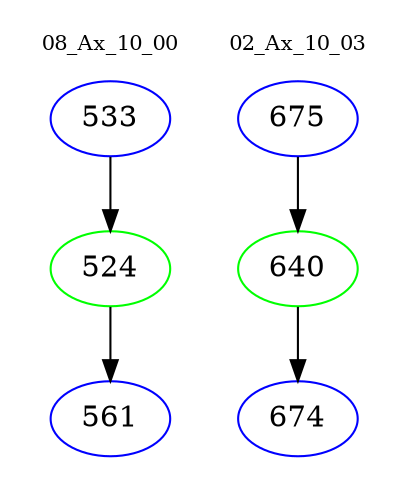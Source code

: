 digraph{
subgraph cluster_0 {
color = white
label = "08_Ax_10_00";
fontsize=10;
T0_533 [label="533", color="blue"]
T0_533 -> T0_524 [color="black"]
T0_524 [label="524", color="green"]
T0_524 -> T0_561 [color="black"]
T0_561 [label="561", color="blue"]
}
subgraph cluster_1 {
color = white
label = "02_Ax_10_03";
fontsize=10;
T1_675 [label="675", color="blue"]
T1_675 -> T1_640 [color="black"]
T1_640 [label="640", color="green"]
T1_640 -> T1_674 [color="black"]
T1_674 [label="674", color="blue"]
}
}
